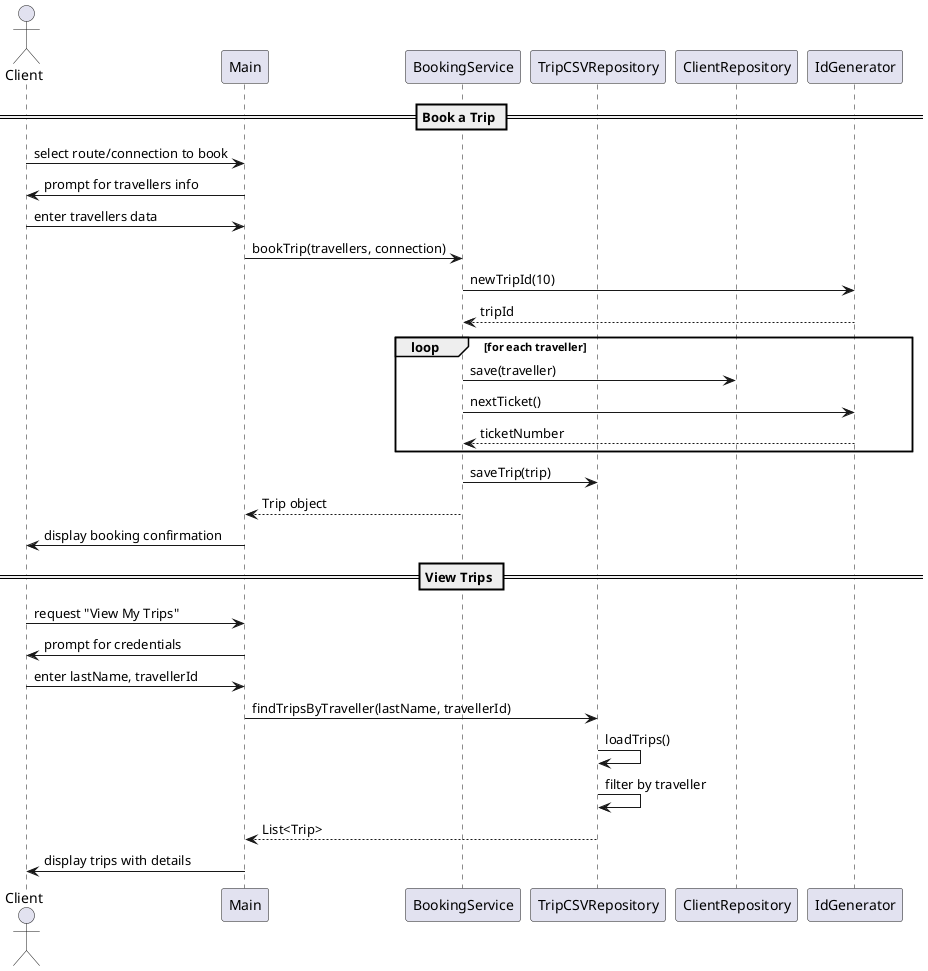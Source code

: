 @startuml

actor Client
participant Main
participant BookingService
participant TripCSVRepository
participant ClientRepository
participant IdGenerator

== Book a Trip ==
Client -> Main : select route/connection to book
Main -> Client : prompt for travellers info
Client -> Main : enter travellers data

Main -> BookingService : bookTrip(travellers, connection)
BookingService -> IdGenerator : newTripId(10)
IdGenerator --> BookingService : tripId

loop for each traveller
  BookingService -> ClientRepository : save(traveller)
  BookingService -> IdGenerator : nextTicket()
  IdGenerator --> BookingService : ticketNumber
end

BookingService -> TripCSVRepository : saveTrip(trip)
BookingService --> Main : Trip object
Main -> Client : display booking confirmation

== View Trips ==
Client -> Main : request "View My Trips"
Main -> Client : prompt for credentials
Client -> Main : enter lastName, travellerId

Main -> TripCSVRepository : findTripsByTraveller(lastName, travellerId)
TripCSVRepository -> TripCSVRepository : loadTrips()
TripCSVRepository -> TripCSVRepository : filter by traveller
TripCSVRepository --> Main : List<Trip>
Main -> Client : display trips with details

@enduml